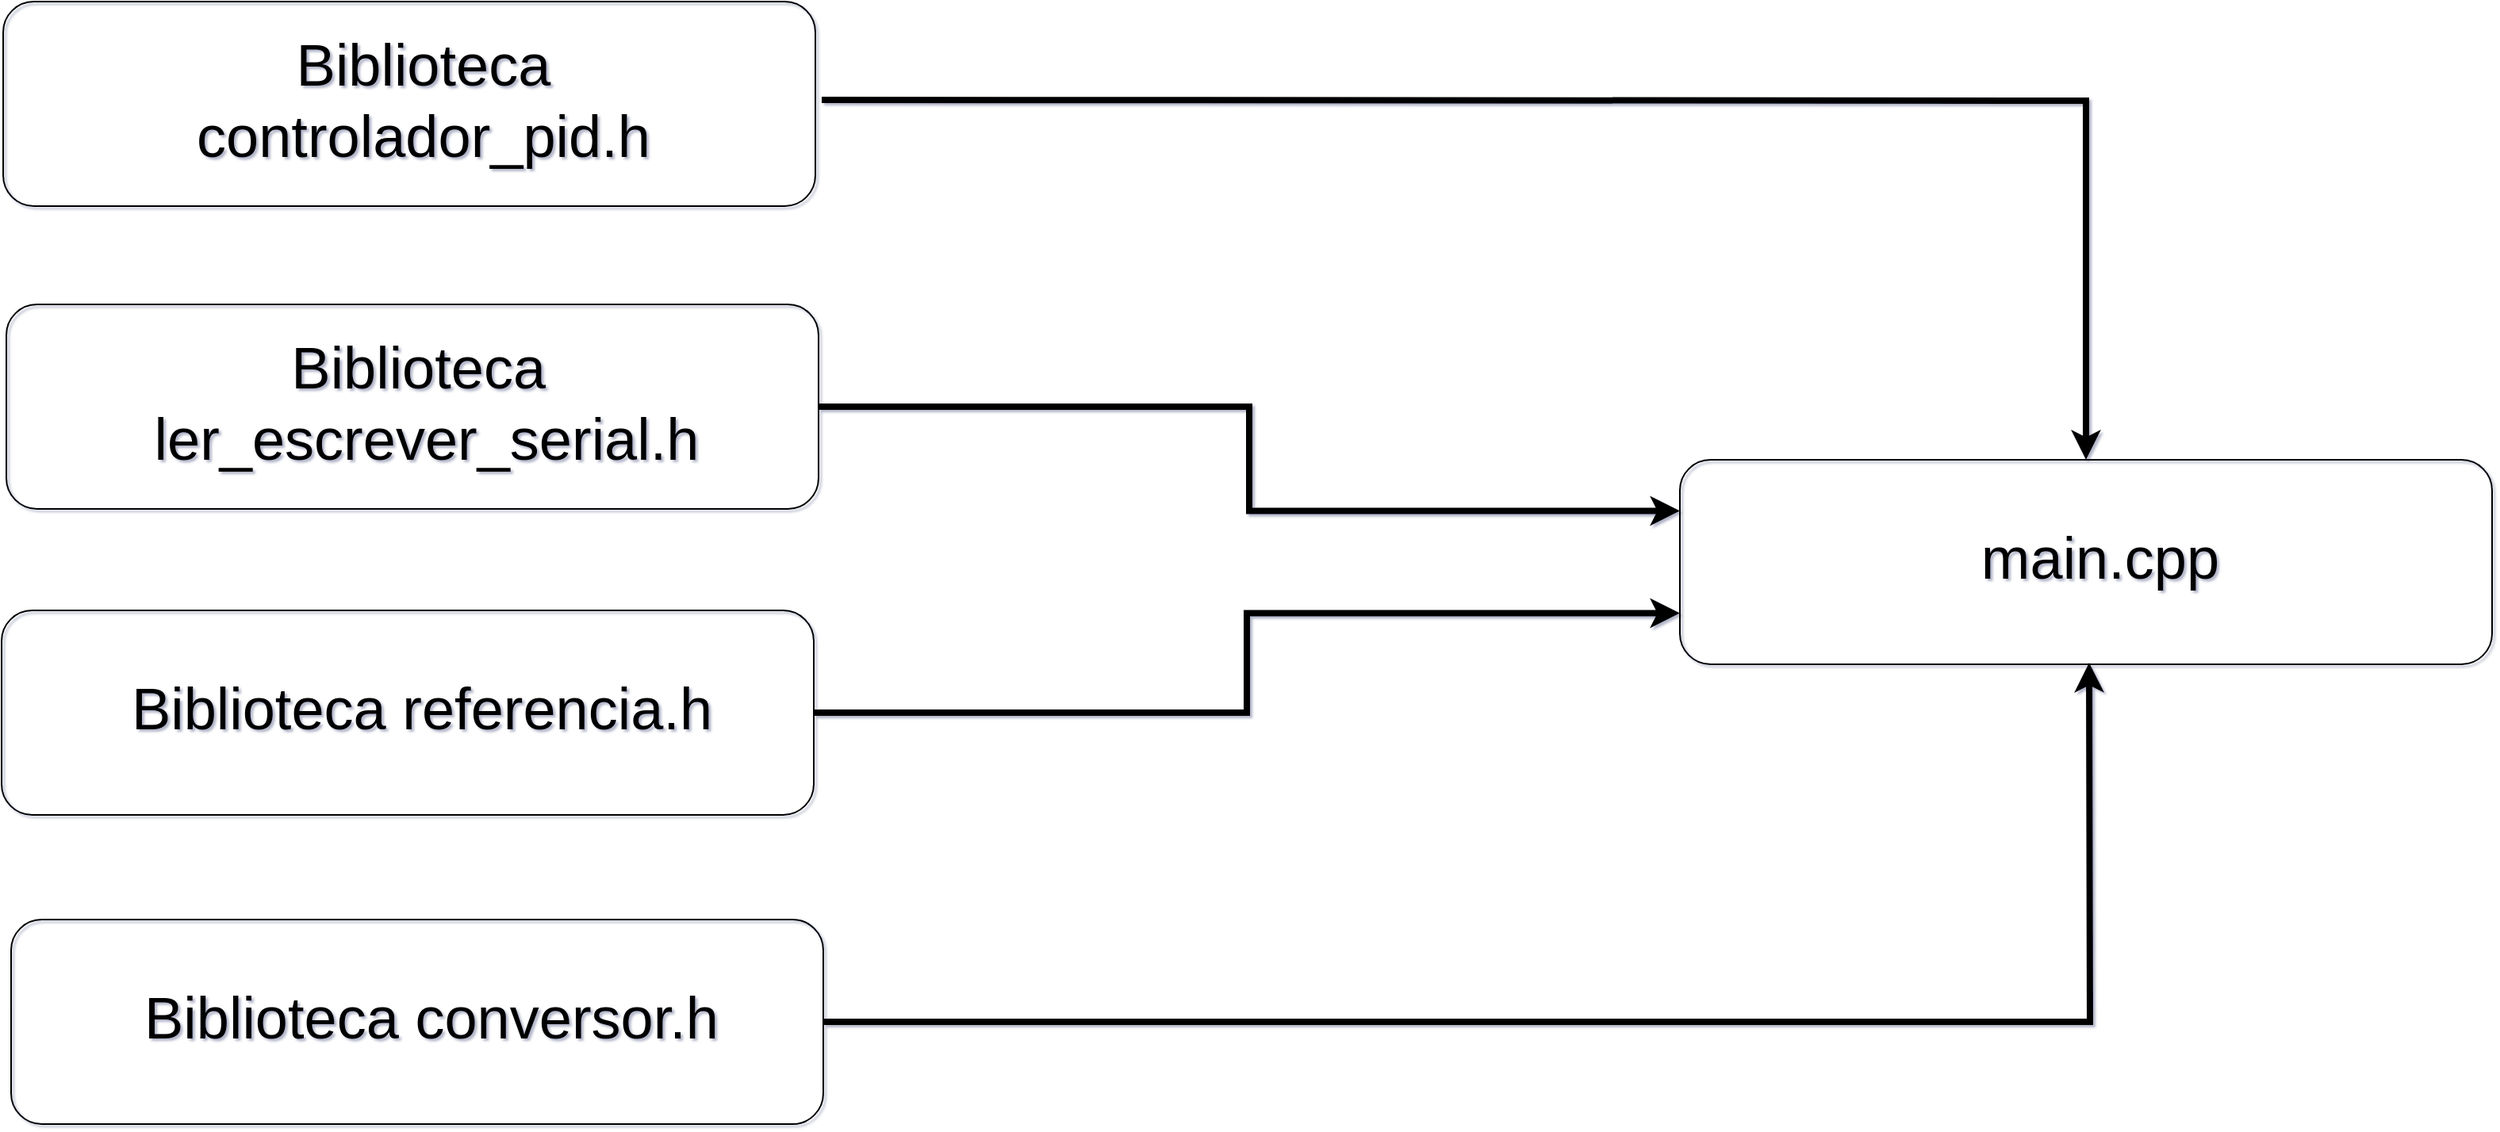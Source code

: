 <mxfile version="21.6.5" type="device">
  <diagram id="BB-P8LQBv9p690ByxCHv" name="Página-1">
    <mxGraphModel dx="1031" dy="1373" grid="1" gridSize="1" guides="0" tooltips="1" connect="1" arrows="1" fold="1" page="1" pageScale="1" pageWidth="1169" pageHeight="827" background="none" math="1" shadow="1">
      <root>
        <mxCell id="0" />
        <mxCell id="1" parent="0" />
        <mxCell id="-30fClsxpA420VmR24vq-1" value="" style="rounded=1;whiteSpace=wrap;html=1;fillColor=none;" parent="1" vertex="1">
          <mxGeometry x="1741" y="443" width="512" height="129" as="geometry" />
        </mxCell>
        <mxCell id="RyYp8qNaLWK3Mi4fkBP2-15" style="edgeStyle=orthogonalEdgeStyle;rounded=0;orthogonalLoop=1;jettySize=auto;html=1;strokeWidth=4;" parent="1" target="RyYp8qNaLWK3Mi4fkBP2-7" edge="1">
          <mxGeometry relative="1" as="geometry">
            <mxPoint x="2257" y="505" as="sourcePoint" />
          </mxGeometry>
        </mxCell>
        <mxCell id="HCi2yKMFjKcAmUGEoa8m-4" value="Biblioteca&lt;br&gt;controlador_pid.h" style="text;html=1;strokeColor=none;fillColor=none;align=center;verticalAlign=middle;whiteSpace=wrap;rounded=0;fontSize=37;" parent="1" vertex="1">
          <mxGeometry x="1777" y="466" width="458" height="79" as="geometry" />
        </mxCell>
        <mxCell id="RyYp8qNaLWK3Mi4fkBP2-16" style="edgeStyle=orthogonalEdgeStyle;rounded=0;orthogonalLoop=1;jettySize=auto;html=1;entryX=0;entryY=0.25;entryDx=0;entryDy=0;strokeWidth=4;" parent="1" source="RyYp8qNaLWK3Mi4fkBP2-5" target="RyYp8qNaLWK3Mi4fkBP2-7" edge="1">
          <mxGeometry relative="1" as="geometry">
            <mxPoint x="2456" y="762" as="targetPoint" />
          </mxGeometry>
        </mxCell>
        <mxCell id="RyYp8qNaLWK3Mi4fkBP2-5" value="" style="rounded=1;whiteSpace=wrap;html=1;fillColor=none;" parent="1" vertex="1">
          <mxGeometry x="1743" y="634" width="512" height="129" as="geometry" />
        </mxCell>
        <mxCell id="RyYp8qNaLWK3Mi4fkBP2-6" value="Biblioteca&amp;nbsp;&lt;br&gt;ler_escrever_serial.h" style="text;html=1;strokeColor=none;fillColor=none;align=center;verticalAlign=middle;whiteSpace=wrap;rounded=0;fontSize=37;" parent="1" vertex="1">
          <mxGeometry x="1779" y="657" width="458" height="79" as="geometry" />
        </mxCell>
        <mxCell id="RyYp8qNaLWK3Mi4fkBP2-7" value="" style="rounded=1;whiteSpace=wrap;html=1;fillColor=none;" parent="1" vertex="1">
          <mxGeometry x="2798" y="732" width="512" height="129" as="geometry" />
        </mxCell>
        <mxCell id="RyYp8qNaLWK3Mi4fkBP2-8" value="main.cpp" style="text;html=1;strokeColor=none;fillColor=none;align=center;verticalAlign=middle;whiteSpace=wrap;rounded=0;fontSize=37;" parent="1" vertex="1">
          <mxGeometry x="2834" y="755" width="458" height="79" as="geometry" />
        </mxCell>
        <mxCell id="RyYp8qNaLWK3Mi4fkBP2-17" style="edgeStyle=orthogonalEdgeStyle;rounded=0;orthogonalLoop=1;jettySize=auto;html=1;entryX=0;entryY=0.75;entryDx=0;entryDy=0;strokeWidth=4;" parent="1" source="RyYp8qNaLWK3Mi4fkBP2-9" target="RyYp8qNaLWK3Mi4fkBP2-7" edge="1">
          <mxGeometry relative="1" as="geometry" />
        </mxCell>
        <mxCell id="RyYp8qNaLWK3Mi4fkBP2-9" value="" style="rounded=1;whiteSpace=wrap;html=1;fillColor=none;" parent="1" vertex="1">
          <mxGeometry x="1740" y="827" width="512" height="129" as="geometry" />
        </mxCell>
        <mxCell id="RyYp8qNaLWK3Mi4fkBP2-10" value="Biblioteca&amp;nbsp;referencia.h" style="text;html=1;strokeColor=none;fillColor=none;align=center;verticalAlign=middle;whiteSpace=wrap;rounded=0;fontSize=37;" parent="1" vertex="1">
          <mxGeometry x="1776" y="850" width="458" height="79" as="geometry" />
        </mxCell>
        <mxCell id="RyYp8qNaLWK3Mi4fkBP2-21" style="edgeStyle=orthogonalEdgeStyle;rounded=0;orthogonalLoop=1;jettySize=auto;html=1;entryX=0.75;entryY=1;entryDx=0;entryDy=0;strokeWidth=4;exitX=1;exitY=0.5;exitDx=0;exitDy=0;" parent="1" source="RyYp8qNaLWK3Mi4fkBP2-19" edge="1">
          <mxGeometry relative="1" as="geometry">
            <mxPoint x="2126" y="1282.519" as="sourcePoint" />
            <mxPoint x="3056" y="860" as="targetPoint" />
          </mxGeometry>
        </mxCell>
        <mxCell id="RyYp8qNaLWK3Mi4fkBP2-19" value="" style="rounded=1;whiteSpace=wrap;html=1;fillColor=none;" parent="1" vertex="1">
          <mxGeometry x="1746" y="1022" width="512" height="129" as="geometry" />
        </mxCell>
        <mxCell id="RyYp8qNaLWK3Mi4fkBP2-20" value="Biblioteca&amp;nbsp;conversor&lt;span style=&quot;background-color: initial;&quot;&gt;.h&lt;/span&gt;" style="text;html=1;strokeColor=none;fillColor=none;align=center;verticalAlign=middle;whiteSpace=wrap;rounded=0;fontSize=37;" parent="1" vertex="1">
          <mxGeometry x="1782" y="1045" width="458" height="79" as="geometry" />
        </mxCell>
      </root>
    </mxGraphModel>
  </diagram>
</mxfile>
